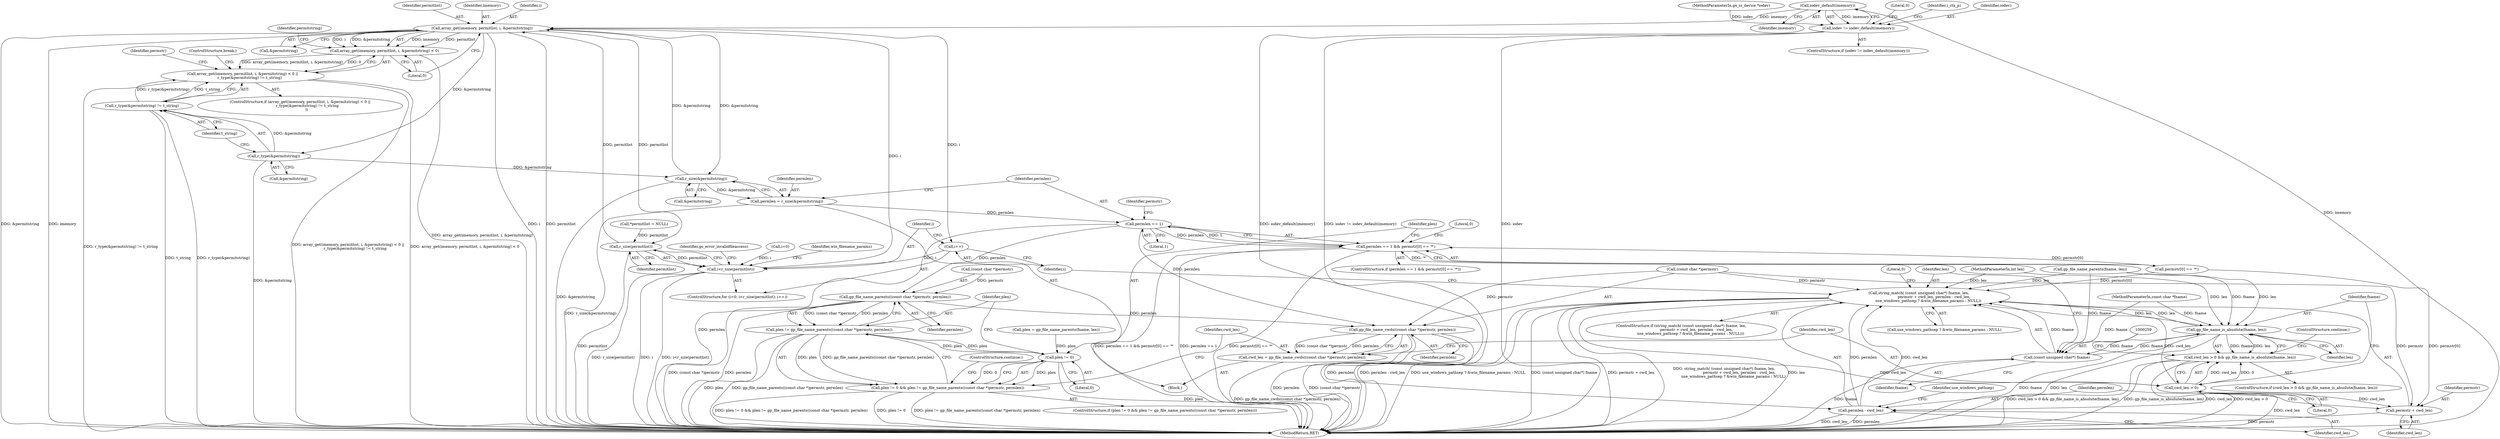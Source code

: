 digraph "1_ghostscript_0d3901189f245232f0161addf215d7268c4d05a3@del" {
"1000148" [label="(Call,iodev_default(imemory))"];
"1000146" [label="(Call,iodev != iodev_default(imemory))"];
"1000190" [label="(Call,array_get(imemory, permitlist, i, &permitstring))"];
"1000172" [label="(Call,r_size(permitlist))"];
"1000170" [label="(Call,i<r_size(permitlist))"];
"1000174" [label="(Call,i++)"];
"1000189" [label="(Call,array_get(imemory, permitlist, i, &permitstring) < 0)"];
"1000188" [label="(Call,array_get(imemory, permitlist, i, &permitstring) < 0 ||\n            r_type(&permitstring) != t_string)"];
"1000198" [label="(Call,r_type(&permitstring))"];
"1000197" [label="(Call,r_type(&permitstring) != t_string)"];
"1000212" [label="(Call,r_size(&permitstring))"];
"1000210" [label="(Call,permlen = r_size(&permitstring))"];
"1000217" [label="(Call,permlen == 1)"];
"1000216" [label="(Call,permlen == 1 && permstr[0] == '*')"];
"1000234" [label="(Call,gp_file_name_parents((const char *)permstr, permlen))"];
"1000232" [label="(Call,plen != gp_file_name_parents((const char *)permstr, permlen))"];
"1000229" [label="(Call,plen != 0)"];
"1000228" [label="(Call,plen != 0 && plen != gp_file_name_parents((const char *)permstr, permlen))"];
"1000242" [label="(Call,gp_file_name_cwds((const char *)permstr, permlen))"];
"1000240" [label="(Call,cwd_len = gp_file_name_cwds((const char *)permstr, permlen))"];
"1000249" [label="(Call,cwd_len > 0)"];
"1000248" [label="(Call,cwd_len > 0 && gp_file_name_is_absolute(fname, len))"];
"1000257" [label="(Call,string_match( (const unsigned char*) fname, len,\n                          permstr + cwd_len, permlen - cwd_len,\n                use_windows_pathsep ? &win_filename_params : NULL))"];
"1000252" [label="(Call,gp_file_name_is_absolute(fname, len))"];
"1000258" [label="(Call,(const unsigned char*) fname)"];
"1000262" [label="(Call,permstr + cwd_len)"];
"1000265" [label="(Call,permlen - cwd_len)"];
"1000149" [label="(Identifier,imemory)"];
"1000145" [label="(ControlStructure,if (iodev != iodev_default(imemory)))"];
"1000262" [label="(Call,permstr + cwd_len)"];
"1000215" [label="(ControlStructure,if (permlen == 1 && permstr[0] == '*'))"];
"1000193" [label="(Identifier,i)"];
"1000201" [label="(Identifier,t_string)"];
"1000276" [label="(Identifier,gs_error_invalidfileaccess)"];
"1000123" [label="(Call,*permitlist = NULL)"];
"1000231" [label="(Literal,0)"];
"1000196" [label="(Literal,0)"];
"1000171" [label="(Identifier,i)"];
"1000140" [label="(Call,plen = gp_file_name_parents(fname, len))"];
"1000260" [label="(Identifier,fname)"];
"1000166" [label="(ControlStructure,for (i=0; i<r_size(permitlist); i++))"];
"1000240" [label="(Call,cwd_len = gp_file_name_cwds((const char *)permstr, permlen))"];
"1000264" [label="(Identifier,cwd_len)"];
"1000188" [label="(Call,array_get(imemory, permitlist, i, &permitstring) < 0 ||\n            r_type(&permitstring) != t_string)"];
"1000152" [label="(Literal,0)"];
"1000148" [label="(Call,iodev_default(imemory))"];
"1000222" [label="(Identifier,permstr)"];
"1000146" [label="(Call,iodev != iodev_default(imemory))"];
"1000267" [label="(Identifier,cwd_len)"];
"1000158" [label="(Identifier,i_ctx_p)"];
"1000242" [label="(Call,gp_file_name_cwds((const char *)permstr, permlen))"];
"1000187" [label="(ControlStructure,if (array_get(imemory, permitlist, i, &permitstring) < 0 ||\n            r_type(&permitstring) != t_string\n           ))"];
"1000229" [label="(Call,plen != 0)"];
"1000248" [label="(Call,cwd_len > 0 && gp_file_name_is_absolute(fname, len))"];
"1000266" [label="(Identifier,permlen)"];
"1000250" [label="(Identifier,cwd_len)"];
"1000218" [label="(Identifier,permlen)"];
"1000226" [label="(Literal,0)"];
"1000251" [label="(Literal,0)"];
"1000261" [label="(Identifier,len)"];
"1000254" [label="(Identifier,len)"];
"1000232" [label="(Call,plen != gp_file_name_parents((const char *)permstr, permlen))"];
"1000116" [label="(MethodParameterIn,const char *fname)"];
"1000198" [label="(Call,r_type(&permitstring))"];
"1000142" [label="(Call,gp_file_name_parents(fname, len))"];
"1000269" [label="(Identifier,use_windows_pathsep)"];
"1000194" [label="(Call,&permitstring)"];
"1000256" [label="(ControlStructure,if (string_match( (const unsigned char*) fname, len,\n                          permstr + cwd_len, permlen - cwd_len,\n                use_windows_pathsep ? &win_filename_params : NULL)))"];
"1000197" [label="(Call,r_type(&permitstring) != t_string)"];
"1000241" [label="(Identifier,cwd_len)"];
"1000247" [label="(ControlStructure,if (cwd_len > 0 && gp_file_name_is_absolute(fname, len)))"];
"1000211" [label="(Identifier,permlen)"];
"1000220" [label="(Call,permstr[0] == '*')"];
"1000238" [label="(Identifier,permlen)"];
"1000234" [label="(Call,gp_file_name_parents((const char *)permstr, permlen))"];
"1000173" [label="(Identifier,permitlist)"];
"1000190" [label="(Call,array_get(imemory, permitlist, i, &permitstring))"];
"1000204" [label="(Identifier,permstr)"];
"1000277" [label="(MethodReturn,RET)"];
"1000253" [label="(Identifier,fname)"];
"1000219" [label="(Literal,1)"];
"1000170" [label="(Call,i<r_size(permitlist))"];
"1000202" [label="(ControlStructure,break;)"];
"1000268" [label="(Call,use_windows_pathsep ? &win_filename_params : NULL)"];
"1000192" [label="(Identifier,permitlist)"];
"1000191" [label="(Identifier,imemory)"];
"1000175" [label="(Identifier,i)"];
"1000147" [label="(Identifier,iodev)"];
"1000258" [label="(Call,(const unsigned char*) fname)"];
"1000246" [label="(Identifier,permlen)"];
"1000217" [label="(Call,permlen == 1)"];
"1000212" [label="(Call,r_size(&permitstring))"];
"1000243" [label="(Call,(const char *)permstr)"];
"1000118" [label="(MethodParameterIn,gx_io_device *iodev)"];
"1000265" [label="(Call,permlen - cwd_len)"];
"1000174" [label="(Call,i++)"];
"1000233" [label="(Identifier,plen)"];
"1000176" [label="(Block,)"];
"1000213" [label="(Call,&permitstring)"];
"1000235" [label="(Call,(const char *)permstr)"];
"1000172" [label="(Call,r_size(permitlist))"];
"1000230" [label="(Identifier,plen)"];
"1000227" [label="(ControlStructure,if (plen != 0 && plen != gp_file_name_parents((const char *)permstr, permlen)))"];
"1000252" [label="(Call,gp_file_name_is_absolute(fname, len))"];
"1000189" [label="(Call,array_get(imemory, permitlist, i, &permitstring) < 0)"];
"1000263" [label="(Identifier,permstr)"];
"1000199" [label="(Call,&permitstring)"];
"1000274" [label="(Literal,0)"];
"1000200" [label="(Identifier,permitstring)"];
"1000167" [label="(Call,i=0)"];
"1000239" [label="(ControlStructure,continue;)"];
"1000180" [label="(Identifier,win_filename_params)"];
"1000255" [label="(ControlStructure,continue;)"];
"1000210" [label="(Call,permlen = r_size(&permitstring))"];
"1000228" [label="(Call,plen != 0 && plen != gp_file_name_parents((const char *)permstr, permlen))"];
"1000257" [label="(Call,string_match( (const unsigned char*) fname, len,\n                          permstr + cwd_len, permlen - cwd_len,\n                use_windows_pathsep ? &win_filename_params : NULL))"];
"1000216" [label="(Call,permlen == 1 && permstr[0] == '*')"];
"1000249" [label="(Call,cwd_len > 0)"];
"1000117" [label="(MethodParameterIn,int len)"];
"1000148" -> "1000146"  [label="AST: "];
"1000148" -> "1000149"  [label="CFG: "];
"1000149" -> "1000148"  [label="AST: "];
"1000146" -> "1000148"  [label="CFG: "];
"1000148" -> "1000277"  [label="DDG: imemory"];
"1000148" -> "1000146"  [label="DDG: imemory"];
"1000148" -> "1000190"  [label="DDG: imemory"];
"1000146" -> "1000145"  [label="AST: "];
"1000147" -> "1000146"  [label="AST: "];
"1000152" -> "1000146"  [label="CFG: "];
"1000158" -> "1000146"  [label="CFG: "];
"1000146" -> "1000277"  [label="DDG: iodev_default(imemory)"];
"1000146" -> "1000277"  [label="DDG: iodev != iodev_default(imemory)"];
"1000146" -> "1000277"  [label="DDG: iodev"];
"1000118" -> "1000146"  [label="DDG: iodev"];
"1000190" -> "1000189"  [label="AST: "];
"1000190" -> "1000194"  [label="CFG: "];
"1000191" -> "1000190"  [label="AST: "];
"1000192" -> "1000190"  [label="AST: "];
"1000193" -> "1000190"  [label="AST: "];
"1000194" -> "1000190"  [label="AST: "];
"1000196" -> "1000190"  [label="CFG: "];
"1000190" -> "1000277"  [label="DDG: &permitstring"];
"1000190" -> "1000277"  [label="DDG: imemory"];
"1000190" -> "1000277"  [label="DDG: i"];
"1000190" -> "1000277"  [label="DDG: permitlist"];
"1000190" -> "1000172"  [label="DDG: permitlist"];
"1000190" -> "1000174"  [label="DDG: i"];
"1000190" -> "1000189"  [label="DDG: imemory"];
"1000190" -> "1000189"  [label="DDG: permitlist"];
"1000190" -> "1000189"  [label="DDG: i"];
"1000190" -> "1000189"  [label="DDG: &permitstring"];
"1000172" -> "1000190"  [label="DDG: permitlist"];
"1000170" -> "1000190"  [label="DDG: i"];
"1000212" -> "1000190"  [label="DDG: &permitstring"];
"1000190" -> "1000198"  [label="DDG: &permitstring"];
"1000190" -> "1000212"  [label="DDG: &permitstring"];
"1000172" -> "1000170"  [label="AST: "];
"1000172" -> "1000173"  [label="CFG: "];
"1000173" -> "1000172"  [label="AST: "];
"1000170" -> "1000172"  [label="CFG: "];
"1000172" -> "1000277"  [label="DDG: permitlist"];
"1000172" -> "1000170"  [label="DDG: permitlist"];
"1000123" -> "1000172"  [label="DDG: permitlist"];
"1000170" -> "1000166"  [label="AST: "];
"1000171" -> "1000170"  [label="AST: "];
"1000180" -> "1000170"  [label="CFG: "];
"1000276" -> "1000170"  [label="CFG: "];
"1000170" -> "1000277"  [label="DDG: r_size(permitlist)"];
"1000170" -> "1000277"  [label="DDG: i"];
"1000170" -> "1000277"  [label="DDG: i<r_size(permitlist)"];
"1000167" -> "1000170"  [label="DDG: i"];
"1000174" -> "1000170"  [label="DDG: i"];
"1000174" -> "1000166"  [label="AST: "];
"1000174" -> "1000175"  [label="CFG: "];
"1000175" -> "1000174"  [label="AST: "];
"1000171" -> "1000174"  [label="CFG: "];
"1000189" -> "1000188"  [label="AST: "];
"1000189" -> "1000196"  [label="CFG: "];
"1000196" -> "1000189"  [label="AST: "];
"1000200" -> "1000189"  [label="CFG: "];
"1000188" -> "1000189"  [label="CFG: "];
"1000189" -> "1000277"  [label="DDG: array_get(imemory, permitlist, i, &permitstring)"];
"1000189" -> "1000188"  [label="DDG: array_get(imemory, permitlist, i, &permitstring)"];
"1000189" -> "1000188"  [label="DDG: 0"];
"1000188" -> "1000187"  [label="AST: "];
"1000188" -> "1000197"  [label="CFG: "];
"1000197" -> "1000188"  [label="AST: "];
"1000202" -> "1000188"  [label="CFG: "];
"1000204" -> "1000188"  [label="CFG: "];
"1000188" -> "1000277"  [label="DDG: array_get(imemory, permitlist, i, &permitstring) < 0 ||\n            r_type(&permitstring) != t_string"];
"1000188" -> "1000277"  [label="DDG: array_get(imemory, permitlist, i, &permitstring) < 0"];
"1000188" -> "1000277"  [label="DDG: r_type(&permitstring) != t_string"];
"1000197" -> "1000188"  [label="DDG: r_type(&permitstring)"];
"1000197" -> "1000188"  [label="DDG: t_string"];
"1000198" -> "1000197"  [label="AST: "];
"1000198" -> "1000199"  [label="CFG: "];
"1000199" -> "1000198"  [label="AST: "];
"1000201" -> "1000198"  [label="CFG: "];
"1000198" -> "1000277"  [label="DDG: &permitstring"];
"1000198" -> "1000197"  [label="DDG: &permitstring"];
"1000198" -> "1000212"  [label="DDG: &permitstring"];
"1000197" -> "1000201"  [label="CFG: "];
"1000201" -> "1000197"  [label="AST: "];
"1000197" -> "1000277"  [label="DDG: t_string"];
"1000197" -> "1000277"  [label="DDG: r_type(&permitstring)"];
"1000212" -> "1000210"  [label="AST: "];
"1000212" -> "1000213"  [label="CFG: "];
"1000213" -> "1000212"  [label="AST: "];
"1000210" -> "1000212"  [label="CFG: "];
"1000212" -> "1000277"  [label="DDG: &permitstring"];
"1000212" -> "1000210"  [label="DDG: &permitstring"];
"1000210" -> "1000176"  [label="AST: "];
"1000211" -> "1000210"  [label="AST: "];
"1000218" -> "1000210"  [label="CFG: "];
"1000210" -> "1000277"  [label="DDG: r_size(&permitstring)"];
"1000210" -> "1000217"  [label="DDG: permlen"];
"1000217" -> "1000216"  [label="AST: "];
"1000217" -> "1000219"  [label="CFG: "];
"1000218" -> "1000217"  [label="AST: "];
"1000219" -> "1000217"  [label="AST: "];
"1000222" -> "1000217"  [label="CFG: "];
"1000216" -> "1000217"  [label="CFG: "];
"1000217" -> "1000277"  [label="DDG: permlen"];
"1000217" -> "1000216"  [label="DDG: permlen"];
"1000217" -> "1000216"  [label="DDG: 1"];
"1000217" -> "1000234"  [label="DDG: permlen"];
"1000217" -> "1000242"  [label="DDG: permlen"];
"1000216" -> "1000215"  [label="AST: "];
"1000216" -> "1000220"  [label="CFG: "];
"1000220" -> "1000216"  [label="AST: "];
"1000226" -> "1000216"  [label="CFG: "];
"1000230" -> "1000216"  [label="CFG: "];
"1000216" -> "1000277"  [label="DDG: permlen == 1 && permstr[0] == '*'"];
"1000216" -> "1000277"  [label="DDG: permlen == 1"];
"1000216" -> "1000277"  [label="DDG: permstr[0] == '*'"];
"1000220" -> "1000216"  [label="DDG: permstr[0]"];
"1000220" -> "1000216"  [label="DDG: '*'"];
"1000234" -> "1000232"  [label="AST: "];
"1000234" -> "1000238"  [label="CFG: "];
"1000235" -> "1000234"  [label="AST: "];
"1000238" -> "1000234"  [label="AST: "];
"1000232" -> "1000234"  [label="CFG: "];
"1000234" -> "1000277"  [label="DDG: (const char *)permstr"];
"1000234" -> "1000277"  [label="DDG: permlen"];
"1000234" -> "1000232"  [label="DDG: (const char *)permstr"];
"1000234" -> "1000232"  [label="DDG: permlen"];
"1000235" -> "1000234"  [label="DDG: permstr"];
"1000234" -> "1000242"  [label="DDG: permlen"];
"1000232" -> "1000228"  [label="AST: "];
"1000233" -> "1000232"  [label="AST: "];
"1000228" -> "1000232"  [label="CFG: "];
"1000232" -> "1000277"  [label="DDG: plen"];
"1000232" -> "1000277"  [label="DDG: gp_file_name_parents((const char *)permstr, permlen)"];
"1000232" -> "1000229"  [label="DDG: plen"];
"1000232" -> "1000228"  [label="DDG: plen"];
"1000232" -> "1000228"  [label="DDG: gp_file_name_parents((const char *)permstr, permlen)"];
"1000229" -> "1000232"  [label="DDG: plen"];
"1000229" -> "1000228"  [label="AST: "];
"1000229" -> "1000231"  [label="CFG: "];
"1000230" -> "1000229"  [label="AST: "];
"1000231" -> "1000229"  [label="AST: "];
"1000233" -> "1000229"  [label="CFG: "];
"1000228" -> "1000229"  [label="CFG: "];
"1000229" -> "1000277"  [label="DDG: plen"];
"1000229" -> "1000228"  [label="DDG: plen"];
"1000229" -> "1000228"  [label="DDG: 0"];
"1000140" -> "1000229"  [label="DDG: plen"];
"1000228" -> "1000227"  [label="AST: "];
"1000239" -> "1000228"  [label="CFG: "];
"1000241" -> "1000228"  [label="CFG: "];
"1000228" -> "1000277"  [label="DDG: plen != 0 && plen != gp_file_name_parents((const char *)permstr, permlen)"];
"1000228" -> "1000277"  [label="DDG: plen != 0"];
"1000228" -> "1000277"  [label="DDG: plen != gp_file_name_parents((const char *)permstr, permlen)"];
"1000242" -> "1000240"  [label="AST: "];
"1000242" -> "1000246"  [label="CFG: "];
"1000243" -> "1000242"  [label="AST: "];
"1000246" -> "1000242"  [label="AST: "];
"1000240" -> "1000242"  [label="CFG: "];
"1000242" -> "1000277"  [label="DDG: permlen"];
"1000242" -> "1000277"  [label="DDG: (const char *)permstr"];
"1000242" -> "1000240"  [label="DDG: (const char *)permstr"];
"1000242" -> "1000240"  [label="DDG: permlen"];
"1000243" -> "1000242"  [label="DDG: permstr"];
"1000242" -> "1000265"  [label="DDG: permlen"];
"1000240" -> "1000176"  [label="AST: "];
"1000241" -> "1000240"  [label="AST: "];
"1000250" -> "1000240"  [label="CFG: "];
"1000240" -> "1000277"  [label="DDG: gp_file_name_cwds((const char *)permstr, permlen)"];
"1000240" -> "1000249"  [label="DDG: cwd_len"];
"1000249" -> "1000248"  [label="AST: "];
"1000249" -> "1000251"  [label="CFG: "];
"1000250" -> "1000249"  [label="AST: "];
"1000251" -> "1000249"  [label="AST: "];
"1000253" -> "1000249"  [label="CFG: "];
"1000248" -> "1000249"  [label="CFG: "];
"1000249" -> "1000277"  [label="DDG: cwd_len"];
"1000249" -> "1000248"  [label="DDG: cwd_len"];
"1000249" -> "1000248"  [label="DDG: 0"];
"1000249" -> "1000257"  [label="DDG: cwd_len"];
"1000249" -> "1000262"  [label="DDG: cwd_len"];
"1000249" -> "1000265"  [label="DDG: cwd_len"];
"1000248" -> "1000247"  [label="AST: "];
"1000248" -> "1000252"  [label="CFG: "];
"1000252" -> "1000248"  [label="AST: "];
"1000255" -> "1000248"  [label="CFG: "];
"1000259" -> "1000248"  [label="CFG: "];
"1000248" -> "1000277"  [label="DDG: cwd_len > 0 && gp_file_name_is_absolute(fname, len)"];
"1000248" -> "1000277"  [label="DDG: gp_file_name_is_absolute(fname, len)"];
"1000248" -> "1000277"  [label="DDG: cwd_len > 0"];
"1000252" -> "1000248"  [label="DDG: fname"];
"1000252" -> "1000248"  [label="DDG: len"];
"1000257" -> "1000256"  [label="AST: "];
"1000257" -> "1000268"  [label="CFG: "];
"1000258" -> "1000257"  [label="AST: "];
"1000261" -> "1000257"  [label="AST: "];
"1000262" -> "1000257"  [label="AST: "];
"1000265" -> "1000257"  [label="AST: "];
"1000268" -> "1000257"  [label="AST: "];
"1000274" -> "1000257"  [label="CFG: "];
"1000175" -> "1000257"  [label="CFG: "];
"1000257" -> "1000277"  [label="DDG: permlen - cwd_len"];
"1000257" -> "1000277"  [label="DDG: use_windows_pathsep ? &win_filename_params : NULL"];
"1000257" -> "1000277"  [label="DDG: (const unsigned char*) fname"];
"1000257" -> "1000277"  [label="DDG: permstr + cwd_len"];
"1000257" -> "1000277"  [label="DDG: string_match( (const unsigned char*) fname, len,\n                          permstr + cwd_len, permlen - cwd_len,\n                use_windows_pathsep ? &win_filename_params : NULL)"];
"1000257" -> "1000277"  [label="DDG: len"];
"1000257" -> "1000252"  [label="DDG: len"];
"1000258" -> "1000257"  [label="DDG: fname"];
"1000252" -> "1000257"  [label="DDG: len"];
"1000142" -> "1000257"  [label="DDG: len"];
"1000117" -> "1000257"  [label="DDG: len"];
"1000220" -> "1000257"  [label="DDG: permstr[0]"];
"1000243" -> "1000257"  [label="DDG: permstr"];
"1000265" -> "1000257"  [label="DDG: permlen"];
"1000265" -> "1000257"  [label="DDG: cwd_len"];
"1000252" -> "1000254"  [label="CFG: "];
"1000253" -> "1000252"  [label="AST: "];
"1000254" -> "1000252"  [label="AST: "];
"1000252" -> "1000277"  [label="DDG: fname"];
"1000252" -> "1000277"  [label="DDG: len"];
"1000258" -> "1000252"  [label="DDG: fname"];
"1000142" -> "1000252"  [label="DDG: fname"];
"1000142" -> "1000252"  [label="DDG: len"];
"1000116" -> "1000252"  [label="DDG: fname"];
"1000117" -> "1000252"  [label="DDG: len"];
"1000252" -> "1000258"  [label="DDG: fname"];
"1000258" -> "1000260"  [label="CFG: "];
"1000259" -> "1000258"  [label="AST: "];
"1000260" -> "1000258"  [label="AST: "];
"1000261" -> "1000258"  [label="CFG: "];
"1000258" -> "1000277"  [label="DDG: fname"];
"1000142" -> "1000258"  [label="DDG: fname"];
"1000116" -> "1000258"  [label="DDG: fname"];
"1000262" -> "1000264"  [label="CFG: "];
"1000263" -> "1000262"  [label="AST: "];
"1000264" -> "1000262"  [label="AST: "];
"1000266" -> "1000262"  [label="CFG: "];
"1000262" -> "1000277"  [label="DDG: permstr"];
"1000220" -> "1000262"  [label="DDG: permstr[0]"];
"1000243" -> "1000262"  [label="DDG: permstr"];
"1000265" -> "1000267"  [label="CFG: "];
"1000266" -> "1000265"  [label="AST: "];
"1000267" -> "1000265"  [label="AST: "];
"1000269" -> "1000265"  [label="CFG: "];
"1000265" -> "1000277"  [label="DDG: cwd_len"];
"1000265" -> "1000277"  [label="DDG: permlen"];
}
